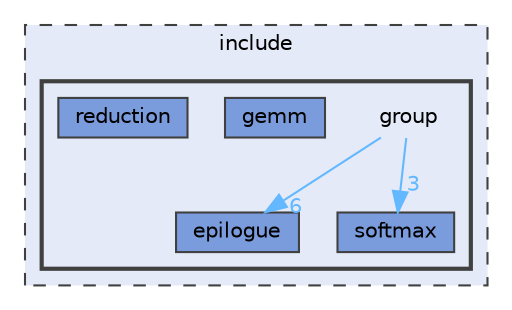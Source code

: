 digraph "include/group"
{
 // LATEX_PDF_SIZE
  bgcolor="transparent";
  edge [fontname=Helvetica,fontsize=10,labelfontname=Helvetica,labelfontsize=10];
  node [fontname=Helvetica,fontsize=10,shape=box,height=0.2,width=0.4];
  compound=true
  subgraph clusterdir_d44c64559bbebec7f509842c48db8b23 {
    graph [ bgcolor="#e4eaf8", pencolor="grey25", label="include", fontname=Helvetica,fontsize=10 style="filled,dashed", URL="dir_d44c64559bbebec7f509842c48db8b23.html",tooltip=""]
  subgraph clusterdir_a9a5b087e2fab9b66c5792b9867db3d8 {
    graph [ bgcolor="#e4eaf8", pencolor="grey25", label="", fontname=Helvetica,fontsize=10 style="filled,bold", URL="dir_a9a5b087e2fab9b66c5792b9867db3d8.html",tooltip=""]
    dir_a9a5b087e2fab9b66c5792b9867db3d8 [shape=plaintext, label="group"];
  dir_d902e7c656aca9e503ce55ef0fa4f219 [label="epilogue", fillcolor="#7a9bdc", color="grey25", style="filled", URL="dir_d902e7c656aca9e503ce55ef0fa4f219.html",tooltip=""];
  dir_3ef5fd3085d2aeb38fe9446b5445dc23 [label="gemm", fillcolor="#7a9bdc", color="grey25", style="filled", URL="dir_3ef5fd3085d2aeb38fe9446b5445dc23.html",tooltip=""];
  dir_f0213ee72e990821806ad0a83c5a0577 [label="reduction", fillcolor="#7a9bdc", color="grey25", style="filled", URL="dir_f0213ee72e990821806ad0a83c5a0577.html",tooltip=""];
  dir_eb6884a5172a2013168778e3748ff0cc [label="softmax", fillcolor="#7a9bdc", color="grey25", style="filled", URL="dir_eb6884a5172a2013168778e3748ff0cc.html",tooltip=""];
  }
  }
  dir_a9a5b087e2fab9b66c5792b9867db3d8->dir_d902e7c656aca9e503ce55ef0fa4f219 [headlabel="6", labeldistance=1.5 headhref="dir_000025_000016.html" color="steelblue1" fontcolor="steelblue1"];
  dir_a9a5b087e2fab9b66c5792b9867db3d8->dir_eb6884a5172a2013168778e3748ff0cc [headlabel="3", labeldistance=1.5 headhref="dir_000025_000041.html" color="steelblue1" fontcolor="steelblue1"];
}
